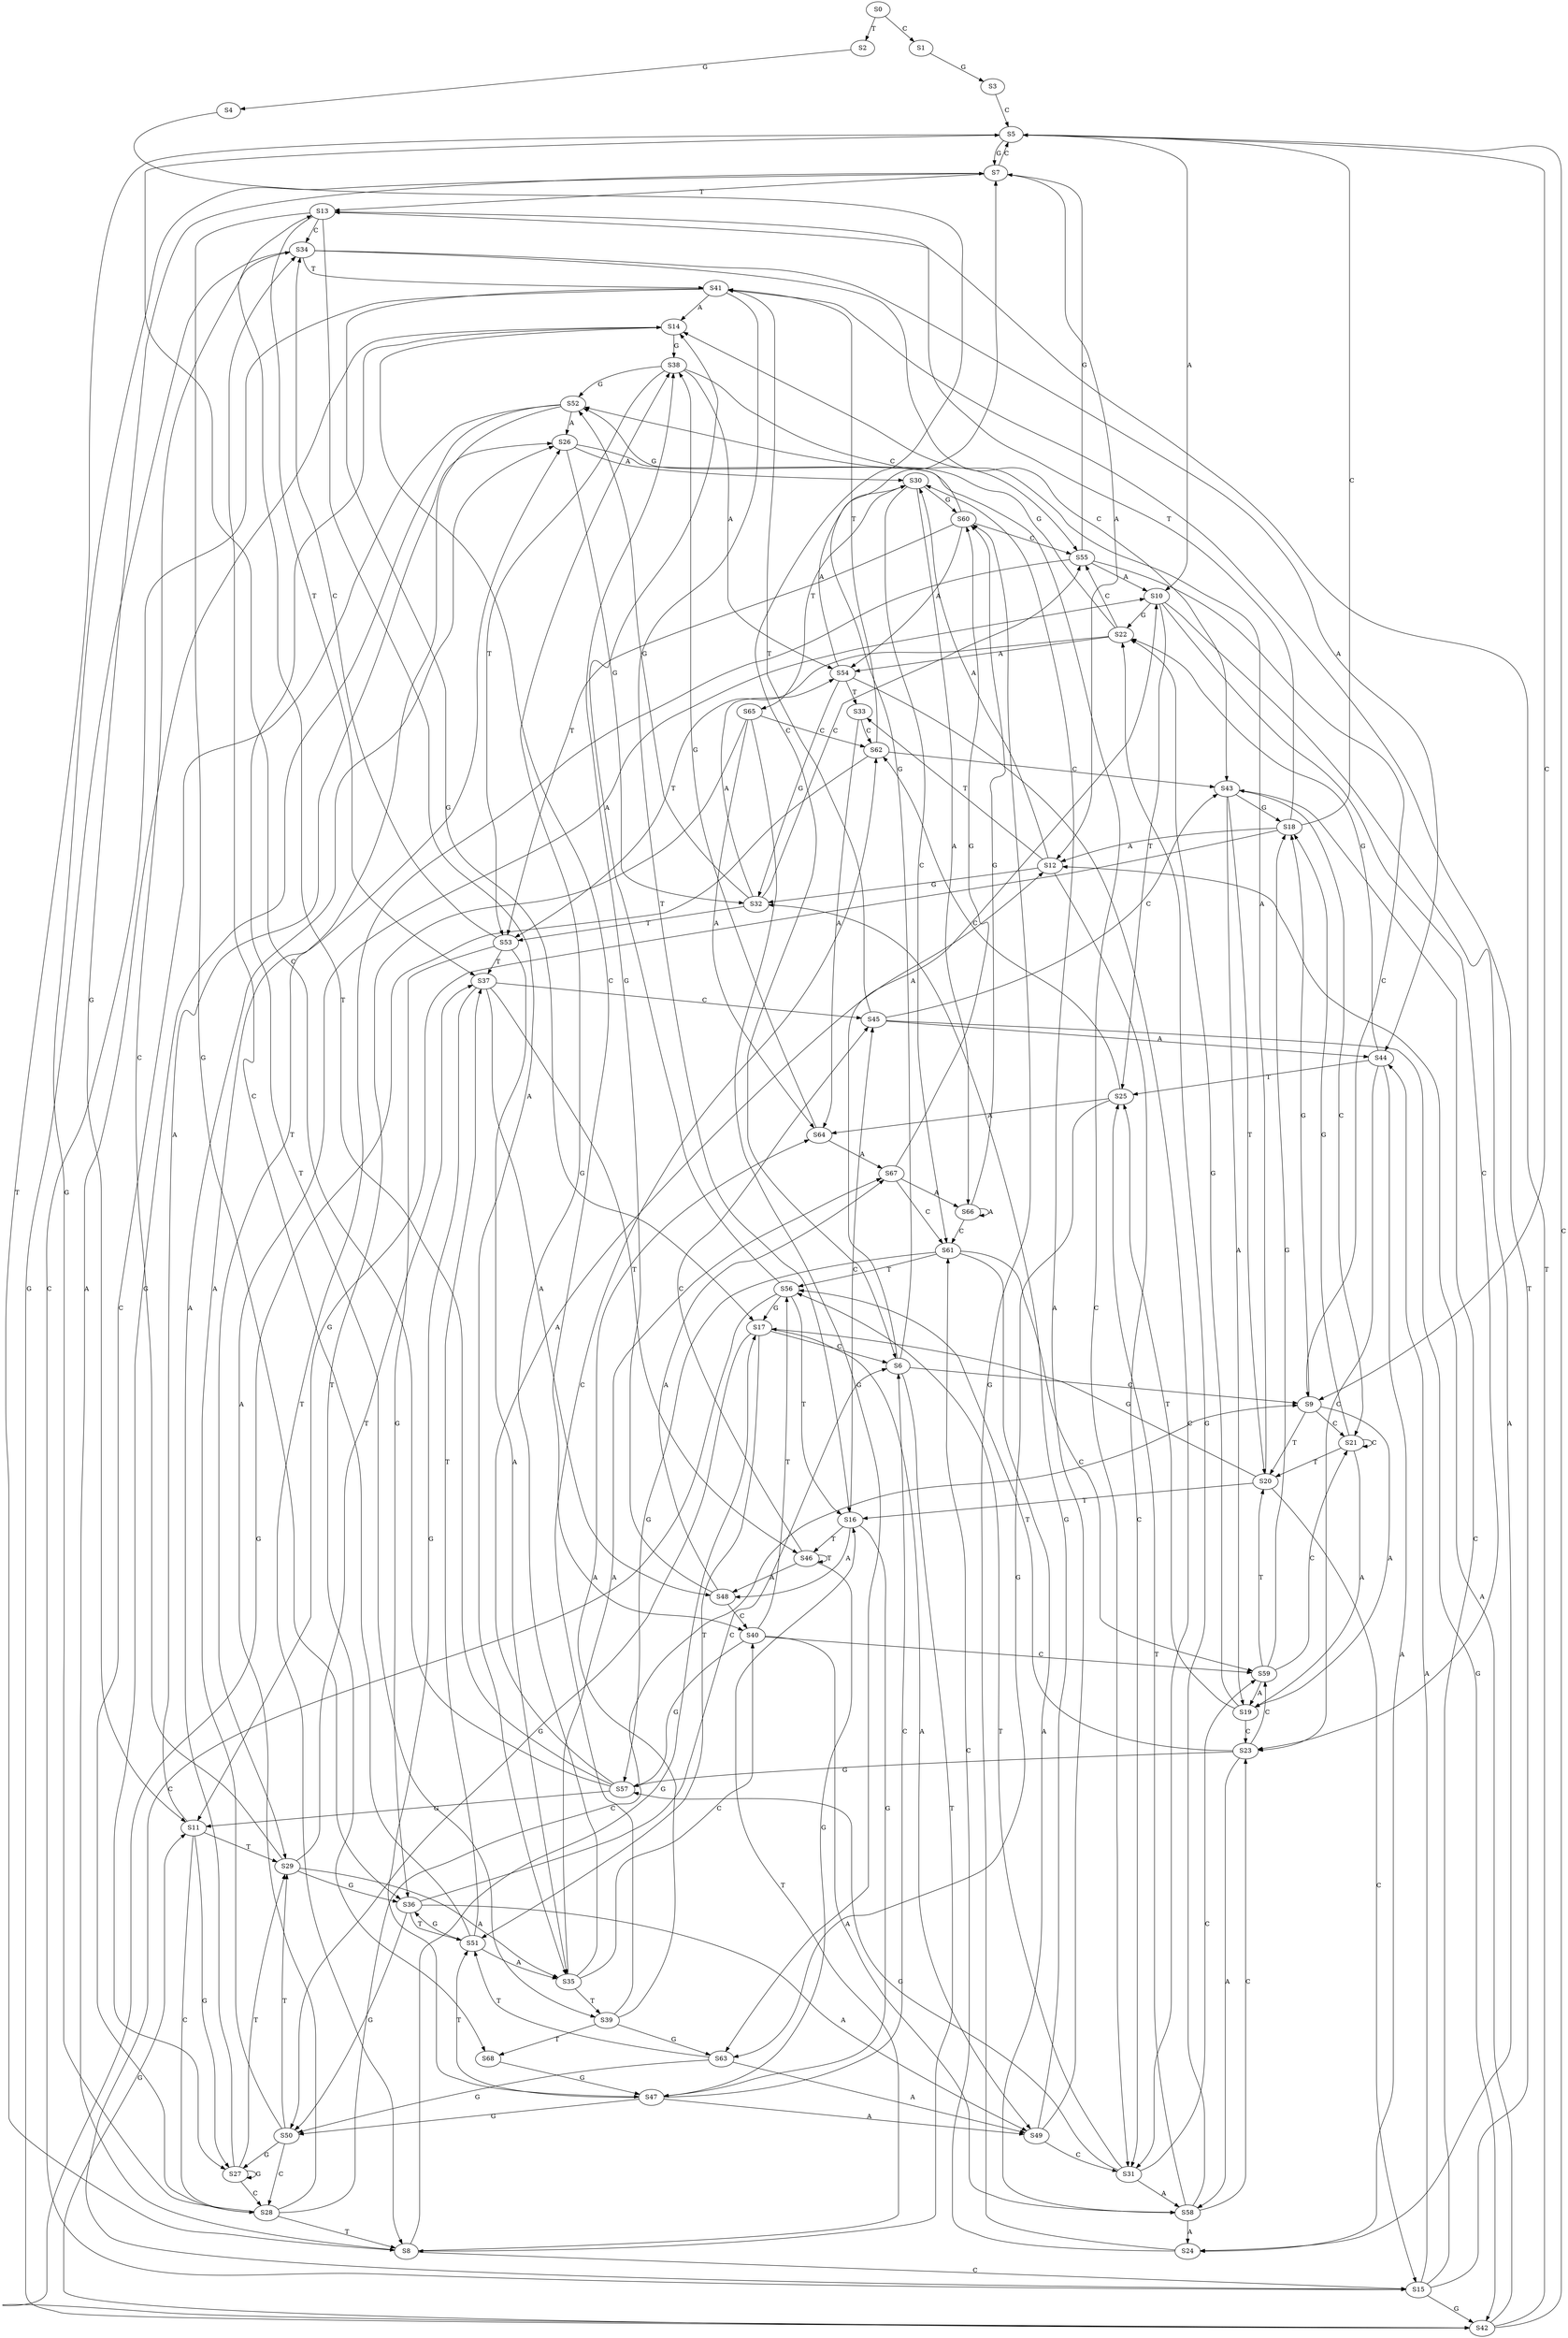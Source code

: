 strict digraph  {
	S0 -> S1 [ label = C ];
	S0 -> S2 [ label = T ];
	S1 -> S3 [ label = G ];
	S2 -> S4 [ label = G ];
	S3 -> S5 [ label = C ];
	S4 -> S6 [ label = C ];
	S5 -> S7 [ label = G ];
	S5 -> S8 [ label = T ];
	S5 -> S9 [ label = C ];
	S5 -> S10 [ label = A ];
	S6 -> S9 [ label = C ];
	S6 -> S7 [ label = G ];
	S6 -> S8 [ label = T ];
	S6 -> S10 [ label = A ];
	S7 -> S11 [ label = G ];
	S7 -> S12 [ label = A ];
	S7 -> S13 [ label = T ];
	S7 -> S5 [ label = C ];
	S8 -> S14 [ label = A ];
	S8 -> S15 [ label = C ];
	S8 -> S16 [ label = T ];
	S8 -> S17 [ label = G ];
	S9 -> S18 [ label = G ];
	S9 -> S19 [ label = A ];
	S9 -> S20 [ label = T ];
	S9 -> S21 [ label = C ];
	S10 -> S22 [ label = G ];
	S10 -> S23 [ label = C ];
	S10 -> S24 [ label = A ];
	S10 -> S25 [ label = T ];
	S11 -> S26 [ label = A ];
	S11 -> S27 [ label = G ];
	S11 -> S28 [ label = C ];
	S11 -> S29 [ label = T ];
	S12 -> S30 [ label = A ];
	S12 -> S31 [ label = C ];
	S12 -> S32 [ label = G ];
	S12 -> S33 [ label = T ];
	S13 -> S34 [ label = C ];
	S13 -> S35 [ label = A ];
	S13 -> S36 [ label = G ];
	S13 -> S37 [ label = T ];
	S14 -> S38 [ label = G ];
	S14 -> S39 [ label = T ];
	S14 -> S40 [ label = C ];
	S15 -> S41 [ label = T ];
	S15 -> S42 [ label = G ];
	S15 -> S43 [ label = C ];
	S15 -> S44 [ label = A ];
	S16 -> S45 [ label = C ];
	S16 -> S46 [ label = T ];
	S16 -> S47 [ label = G ];
	S16 -> S48 [ label = A ];
	S17 -> S49 [ label = A ];
	S17 -> S6 [ label = C ];
	S17 -> S50 [ label = G ];
	S17 -> S51 [ label = T ];
	S18 -> S12 [ label = A ];
	S18 -> S11 [ label = G ];
	S18 -> S13 [ label = T ];
	S18 -> S5 [ label = C ];
	S19 -> S22 [ label = G ];
	S19 -> S25 [ label = T ];
	S19 -> S23 [ label = C ];
	S20 -> S17 [ label = G ];
	S20 -> S15 [ label = C ];
	S20 -> S16 [ label = T ];
	S20 -> S14 [ label = A ];
	S21 -> S18 [ label = G ];
	S21 -> S21 [ label = C ];
	S21 -> S19 [ label = A ];
	S21 -> S20 [ label = T ];
	S22 -> S52 [ label = G ];
	S22 -> S53 [ label = T ];
	S22 -> S54 [ label = A ];
	S22 -> S55 [ label = C ];
	S23 -> S56 [ label = T ];
	S23 -> S57 [ label = G ];
	S23 -> S58 [ label = A ];
	S23 -> S59 [ label = C ];
	S24 -> S60 [ label = G ];
	S24 -> S61 [ label = C ];
	S25 -> S62 [ label = C ];
	S25 -> S63 [ label = G ];
	S25 -> S64 [ label = A ];
	S26 -> S30 [ label = A ];
	S26 -> S32 [ label = G ];
	S26 -> S31 [ label = C ];
	S27 -> S29 [ label = T ];
	S27 -> S28 [ label = C ];
	S27 -> S27 [ label = G ];
	S27 -> S26 [ label = A ];
	S28 -> S8 [ label = T ];
	S28 -> S9 [ label = C ];
	S28 -> S10 [ label = A ];
	S28 -> S7 [ label = G ];
	S29 -> S35 [ label = A ];
	S29 -> S34 [ label = C ];
	S29 -> S36 [ label = G ];
	S29 -> S37 [ label = T ];
	S30 -> S65 [ label = T ];
	S30 -> S61 [ label = C ];
	S30 -> S66 [ label = A ];
	S30 -> S60 [ label = G ];
	S31 -> S56 [ label = T ];
	S31 -> S57 [ label = G ];
	S31 -> S59 [ label = C ];
	S31 -> S58 [ label = A ];
	S32 -> S53 [ label = T ];
	S32 -> S52 [ label = G ];
	S32 -> S54 [ label = A ];
	S32 -> S55 [ label = C ];
	S33 -> S64 [ label = A ];
	S33 -> S62 [ label = C ];
	S34 -> S41 [ label = T ];
	S34 -> S42 [ label = G ];
	S34 -> S44 [ label = A ];
	S34 -> S43 [ label = C ];
	S35 -> S39 [ label = T ];
	S35 -> S38 [ label = G ];
	S35 -> S67 [ label = A ];
	S35 -> S40 [ label = C ];
	S36 -> S51 [ label = T ];
	S36 -> S50 [ label = G ];
	S36 -> S49 [ label = A ];
	S36 -> S6 [ label = C ];
	S37 -> S45 [ label = C ];
	S37 -> S47 [ label = G ];
	S37 -> S48 [ label = A ];
	S37 -> S46 [ label = T ];
	S38 -> S53 [ label = T ];
	S38 -> S54 [ label = A ];
	S38 -> S55 [ label = C ];
	S38 -> S52 [ label = G ];
	S39 -> S62 [ label = C ];
	S39 -> S64 [ label = A ];
	S39 -> S68 [ label = T ];
	S39 -> S63 [ label = G ];
	S40 -> S57 [ label = G ];
	S40 -> S56 [ label = T ];
	S40 -> S58 [ label = A ];
	S40 -> S59 [ label = C ];
	S41 -> S17 [ label = G ];
	S41 -> S15 [ label = C ];
	S41 -> S14 [ label = A ];
	S41 -> S16 [ label = T ];
	S42 -> S11 [ label = G ];
	S42 -> S13 [ label = T ];
	S42 -> S5 [ label = C ];
	S42 -> S12 [ label = A ];
	S43 -> S21 [ label = C ];
	S43 -> S19 [ label = A ];
	S43 -> S20 [ label = T ];
	S43 -> S18 [ label = G ];
	S44 -> S25 [ label = T ];
	S44 -> S23 [ label = C ];
	S44 -> S24 [ label = A ];
	S44 -> S22 [ label = G ];
	S45 -> S44 [ label = A ];
	S45 -> S43 [ label = C ];
	S45 -> S42 [ label = G ];
	S45 -> S41 [ label = T ];
	S46 -> S47 [ label = G ];
	S46 -> S46 [ label = T ];
	S46 -> S45 [ label = C ];
	S46 -> S48 [ label = A ];
	S47 -> S50 [ label = G ];
	S47 -> S6 [ label = C ];
	S47 -> S51 [ label = T ];
	S47 -> S49 [ label = A ];
	S48 -> S40 [ label = C ];
	S48 -> S38 [ label = G ];
	S48 -> S67 [ label = A ];
	S49 -> S32 [ label = G ];
	S49 -> S31 [ label = C ];
	S49 -> S30 [ label = A ];
	S50 -> S27 [ label = G ];
	S50 -> S28 [ label = C ];
	S50 -> S26 [ label = A ];
	S50 -> S29 [ label = T ];
	S51 -> S34 [ label = C ];
	S51 -> S37 [ label = T ];
	S51 -> S36 [ label = G ];
	S51 -> S35 [ label = A ];
	S52 -> S26 [ label = A ];
	S52 -> S27 [ label = G ];
	S52 -> S29 [ label = T ];
	S52 -> S28 [ label = C ];
	S53 -> S35 [ label = A ];
	S53 -> S34 [ label = C ];
	S53 -> S36 [ label = G ];
	S53 -> S37 [ label = T ];
	S54 -> S30 [ label = A ];
	S54 -> S31 [ label = C ];
	S54 -> S33 [ label = T ];
	S54 -> S32 [ label = G ];
	S55 -> S9 [ label = C ];
	S55 -> S10 [ label = A ];
	S55 -> S7 [ label = G ];
	S55 -> S8 [ label = T ];
	S56 -> S14 [ label = A ];
	S56 -> S15 [ label = C ];
	S56 -> S16 [ label = T ];
	S56 -> S17 [ label = G ];
	S57 -> S11 [ label = G ];
	S57 -> S12 [ label = A ];
	S57 -> S13 [ label = T ];
	S57 -> S5 [ label = C ];
	S58 -> S22 [ label = G ];
	S58 -> S23 [ label = C ];
	S58 -> S24 [ label = A ];
	S58 -> S25 [ label = T ];
	S59 -> S21 [ label = C ];
	S59 -> S19 [ label = A ];
	S59 -> S20 [ label = T ];
	S59 -> S18 [ label = G ];
	S60 -> S53 [ label = T ];
	S60 -> S54 [ label = A ];
	S60 -> S55 [ label = C ];
	S60 -> S52 [ label = G ];
	S61 -> S58 [ label = A ];
	S61 -> S59 [ label = C ];
	S61 -> S57 [ label = G ];
	S61 -> S56 [ label = T ];
	S62 -> S43 [ label = C ];
	S62 -> S42 [ label = G ];
	S62 -> S41 [ label = T ];
	S63 -> S49 [ label = A ];
	S63 -> S50 [ label = G ];
	S63 -> S51 [ label = T ];
	S64 -> S38 [ label = G ];
	S64 -> S67 [ label = A ];
	S65 -> S64 [ label = A ];
	S65 -> S62 [ label = C ];
	S65 -> S63 [ label = G ];
	S65 -> S68 [ label = T ];
	S66 -> S60 [ label = G ];
	S66 -> S61 [ label = C ];
	S66 -> S66 [ label = A ];
	S67 -> S60 [ label = G ];
	S67 -> S66 [ label = A ];
	S67 -> S61 [ label = C ];
	S68 -> S47 [ label = G ];
}
